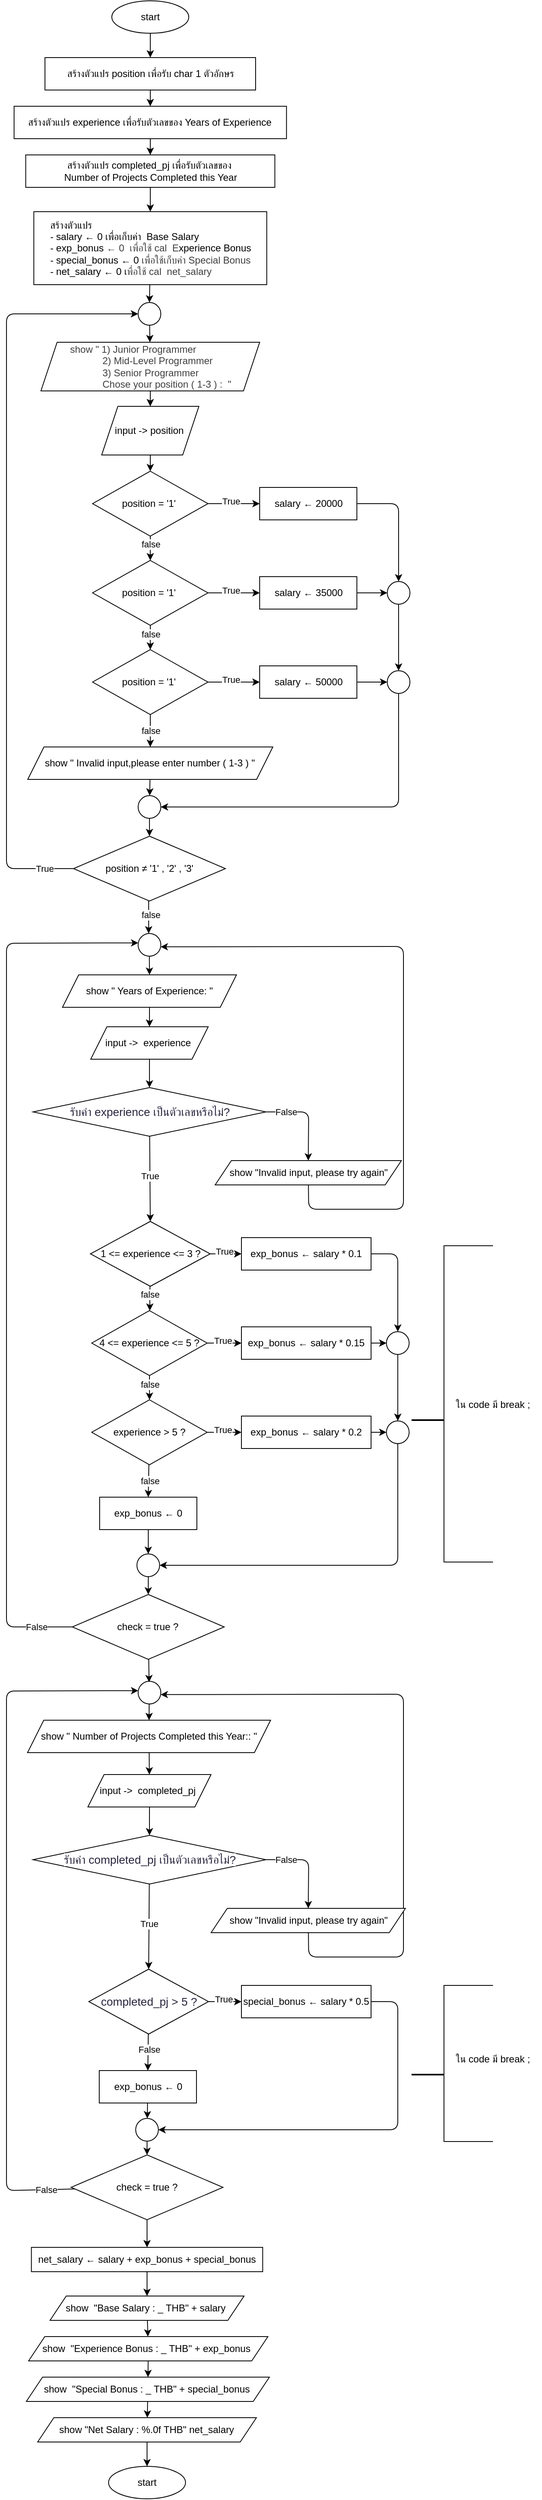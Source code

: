 <mxfile>
    <diagram id="rjmMeJDlCENXjaPgGZ8u" name="Page-1">
        <mxGraphModel dx="1001" dy="726" grid="1" gridSize="10" guides="1" tooltips="1" connect="1" arrows="1" fold="1" page="1" pageScale="1" pageWidth="850" pageHeight="1100" math="0" shadow="0">
            <root>
                <mxCell id="0"/>
                <mxCell id="1" parent="0"/>
                <mxCell id="4" value="" style="edgeStyle=none;html=1;" parent="1" source="2" target="3" edge="1">
                    <mxGeometry relative="1" as="geometry"/>
                </mxCell>
                <mxCell id="2" value="start" style="ellipse;whiteSpace=wrap;html=1;" parent="1" vertex="1">
                    <mxGeometry x="320" y="40" width="95" height="40" as="geometry"/>
                </mxCell>
                <mxCell id="6" value="" style="edgeStyle=none;html=1;" parent="1" source="3" target="5" edge="1">
                    <mxGeometry relative="1" as="geometry"/>
                </mxCell>
                <mxCell id="3" value="สร้างตัวแปร position เพื่อรับ char 1 ตัวอักษร" style="rounded=0;whiteSpace=wrap;html=1;" parent="1" vertex="1">
                    <mxGeometry x="237.5" y="110" width="260" height="40" as="geometry"/>
                </mxCell>
                <mxCell id="8" value="" style="edgeStyle=none;html=1;" parent="1" source="5" target="7" edge="1">
                    <mxGeometry relative="1" as="geometry"/>
                </mxCell>
                <mxCell id="5" value="สร้างตัวแปร e&lt;span style=&quot;color: rgb(0, 0, 0);&quot;&gt;xperience&amp;nbsp;&lt;/span&gt;เพื่อรับตัวเลขของ Years of Experience" style="rounded=0;whiteSpace=wrap;html=1;" parent="1" vertex="1">
                    <mxGeometry x="199.38" y="170" width="336.25" height="40" as="geometry"/>
                </mxCell>
                <mxCell id="11" value="" style="edgeStyle=none;html=1;" parent="1" source="7" target="10" edge="1">
                    <mxGeometry relative="1" as="geometry"/>
                </mxCell>
                <mxCell id="7" value="สร้างตัวแปร completed_pj&lt;span style=&quot;color: rgb(0, 0, 0);&quot;&gt;&amp;nbsp;&lt;/span&gt;เพื่อรับตัวเลขของ&amp;nbsp;&lt;div&gt;Number of Projects Completed this Year&lt;/div&gt;" style="rounded=0;whiteSpace=wrap;html=1;" parent="1" vertex="1">
                    <mxGeometry x="213.75" y="230" width="307.5" height="40" as="geometry"/>
                </mxCell>
                <mxCell id="13" value="" style="edgeStyle=none;html=1;entryX=0;entryY=0.5;entryDx=0;entryDy=0;" parent="1" source="10" target="14" edge="1">
                    <mxGeometry relative="1" as="geometry">
                        <mxPoint x="368" y="440" as="targetPoint"/>
                    </mxGeometry>
                </mxCell>
                <mxCell id="10" value="&lt;div style=&quot;text-align: left;&quot;&gt;&lt;span style=&quot;background-color: transparent;&quot;&gt;สร้างตัวแปร&amp;nbsp;&lt;/span&gt;&lt;/div&gt;&lt;div style=&quot;text-align: left;&quot;&gt;- salary ← 0 เพื่อเก็บค่า&amp;nbsp; Base Salary&lt;/div&gt;&lt;div style=&quot;text-align: left;&quot;&gt;- exp_bonus&amp;nbsp;&lt;span style=&quot;color: rgb(63, 63, 63); background-color: transparent;&quot;&gt;← 0&amp;nbsp;&amp;nbsp;&lt;/span&gt;&lt;span style=&quot;color: rgb(63, 63, 63); background-color: transparent;&quot;&gt;เพื่อใช้ cal&amp;nbsp; E&lt;/span&gt;&lt;span style=&quot;background-color: transparent; text-align: center; scrollbar-color: rgb(226, 226, 226) rgb(251, 251, 251); color: rgb(0, 0, 0);&quot;&gt;xperience Bonus&lt;/span&gt;&lt;/div&gt;&lt;div style=&quot;text-align: left;&quot;&gt;&lt;span style=&quot;background-color: transparent; text-align: center; scrollbar-color: rgb(226, 226, 226) rgb(251, 251, 251); color: rgb(0, 0, 0);&quot;&gt;-&amp;nbsp;special_bonus ← 0&amp;nbsp;&lt;/span&gt;&lt;span style=&quot;background-color: transparent; scrollbar-color: rgb(226, 226, 226) rgb(251, 251, 251); color: rgb(63, 63, 63);&quot;&gt;เพื่อใช้เก็บค่า Special Bonus&lt;/span&gt;&lt;/div&gt;&lt;div style=&quot;text-align: left;&quot;&gt;- net_salary ← 0 เ&lt;span style=&quot;background-color: transparent; scrollbar-color: rgb(226, 226, 226) rgb(251, 251, 251); color: rgb(63, 63, 63);&quot;&gt;พื่อใช้ cal&amp;nbsp; net_salary&lt;/span&gt;&lt;/div&gt;" style="rounded=0;whiteSpace=wrap;html=1;" parent="1" vertex="1">
                    <mxGeometry x="223.75" y="300" width="287.5" height="90" as="geometry"/>
                </mxCell>
                <mxCell id="20" value="&lt;div&gt;&lt;br&gt;&lt;/div&gt;&lt;div&gt;&lt;br&gt;&lt;/div&gt;" style="edgeStyle=none;html=1;" parent="1" source="14" target="19" edge="1">
                    <mxGeometry relative="1" as="geometry"/>
                </mxCell>
                <mxCell id="14" value="" style="ellipse;whiteSpace=wrap;html=1;aspect=fixed;direction=south;" parent="1" vertex="1">
                    <mxGeometry x="352.5" y="412" width="28" height="28" as="geometry"/>
                </mxCell>
                <mxCell id="23" value="" style="edgeStyle=none;html=1;" parent="1" source="19" target="22" edge="1">
                    <mxGeometry relative="1" as="geometry"/>
                </mxCell>
                <mxCell id="19" value="&lt;div style=&quot;color: rgb(63, 63, 63); scrollbar-color: rgb(226, 226, 226) rgb(251, 251, 251); text-align: left;&quot;&gt;show &quot; 1) Junior Programmer&amp;nbsp;&lt;/div&gt;&lt;div style=&quot;color: rgb(63, 63, 63); scrollbar-color: rgb(226, 226, 226) rgb(251, 251, 251); text-align: left;&quot;&gt;&lt;span style=&quot;color: rgb(63, 63, 63); scrollbar-color: rgb(226, 226, 226) rgb(251, 251, 251); white-space: pre;&quot;&gt;&#x9;&amp;nbsp;&lt;/span&gt;&amp;nbsp; &amp;nbsp;2) Mid-Level Programmer&lt;/div&gt;&lt;div style=&quot;color: rgb(63, 63, 63); scrollbar-color: rgb(226, 226, 226) rgb(251, 251, 251); text-align: left;&quot;&gt;&lt;span style=&quot;color: rgb(63, 63, 63); scrollbar-color: rgb(226, 226, 226) rgb(251, 251, 251); white-space: pre;&quot;&gt;&#x9;&lt;/span&gt;&amp;nbsp; &amp;nbsp;&amp;nbsp;3) Senior Programmer&amp;nbsp; &amp;nbsp;&lt;br style=&quot;color: rgb(63, 63, 63); scrollbar-color: rgb(226, 226, 226) rgb(251, 251, 251);&quot;&gt;&lt;/div&gt;&lt;div style=&quot;color: rgb(63, 63, 63); scrollbar-color: rgb(226, 226, 226) rgb(251, 251, 251); text-align: left;&quot;&gt;&lt;span style=&quot;color: rgb(63, 63, 63); scrollbar-color: rgb(226, 226, 226) rgb(251, 251, 251); white-space: pre;&quot;&gt;&#x9;&amp;nbsp;&lt;/span&gt;&amp;nbsp; &amp;nbsp;Chose your position ( 1-3 ) :&amp;nbsp;&amp;nbsp;&lt;span style=&quot;scrollbar-color: rgb(226, 226, 226) rgb(251, 251, 251); background-color: transparent; color: rgb(63, 63, 63);&quot;&gt;&quot;&lt;/span&gt;&lt;/div&gt;" style="shape=parallelogram;perimeter=parallelogramPerimeter;whiteSpace=wrap;html=1;fixedSize=1;" parent="1" vertex="1">
                    <mxGeometry x="232.51" y="461" width="270" height="60" as="geometry"/>
                </mxCell>
                <mxCell id="25" value="" style="edgeStyle=none;html=1;" parent="1" source="22" target="24" edge="1">
                    <mxGeometry relative="1" as="geometry"/>
                </mxCell>
                <mxCell id="22" value="input -&amp;gt; position&amp;nbsp;" style="shape=parallelogram;perimeter=parallelogramPerimeter;whiteSpace=wrap;html=1;fixedSize=1;" parent="1" vertex="1">
                    <mxGeometry x="307.5" y="540" width="120" height="60" as="geometry"/>
                </mxCell>
                <mxCell id="27" value="" style="edgeStyle=none;html=1;" edge="1" parent="1" source="24" target="26">
                    <mxGeometry relative="1" as="geometry"/>
                </mxCell>
                <mxCell id="28" value="True" style="edgeLabel;html=1;align=center;verticalAlign=middle;resizable=0;points=[];" vertex="1" connectable="0" parent="27">
                    <mxGeometry x="-0.121" y="3" relative="1" as="geometry">
                        <mxPoint as="offset"/>
                    </mxGeometry>
                </mxCell>
                <mxCell id="39" value="" style="edgeStyle=none;html=1;" edge="1" parent="1" source="24" target="32">
                    <mxGeometry relative="1" as="geometry"/>
                </mxCell>
                <mxCell id="24" value="position = &#39;1&#39;&amp;nbsp;" style="rhombus;whiteSpace=wrap;html=1;" parent="1" vertex="1">
                    <mxGeometry x="296.26" y="620" width="142.5" height="80" as="geometry"/>
                </mxCell>
                <mxCell id="51" style="edgeStyle=none;html=1;entryX=0;entryY=0.5;entryDx=0;entryDy=0;" edge="1" parent="1" source="26" target="46">
                    <mxGeometry relative="1" as="geometry">
                        <mxPoint x="660" y="660" as="targetPoint"/>
                        <Array as="points">
                            <mxPoint x="674" y="660"/>
                        </Array>
                    </mxGeometry>
                </mxCell>
                <mxCell id="26" value="salary ← 20000" style="whiteSpace=wrap;html=1;" vertex="1" parent="1">
                    <mxGeometry x="502.51" y="640" width="120" height="40" as="geometry"/>
                </mxCell>
                <mxCell id="30" value="" style="edgeStyle=none;html=1;" edge="1" parent="1" source="32" target="33">
                    <mxGeometry relative="1" as="geometry"/>
                </mxCell>
                <mxCell id="31" value="True" style="edgeLabel;html=1;align=center;verticalAlign=middle;resizable=0;points=[];" vertex="1" connectable="0" parent="30">
                    <mxGeometry x="-0.121" y="3" relative="1" as="geometry">
                        <mxPoint as="offset"/>
                    </mxGeometry>
                </mxCell>
                <mxCell id="38" value="" style="edgeStyle=none;html=1;" edge="1" parent="1" source="32" target="36">
                    <mxGeometry relative="1" as="geometry"/>
                </mxCell>
                <mxCell id="40" value="false" style="edgeLabel;html=1;align=center;verticalAlign=middle;resizable=0;points=[];" vertex="1" connectable="0" parent="38">
                    <mxGeometry y="1" relative="1" as="geometry">
                        <mxPoint x="-1" y="-4" as="offset"/>
                    </mxGeometry>
                </mxCell>
                <mxCell id="32" value="position = &#39;1&#39;&amp;nbsp;" style="rhombus;whiteSpace=wrap;html=1;" vertex="1" parent="1">
                    <mxGeometry x="296.26" y="730" width="142.5" height="80" as="geometry"/>
                </mxCell>
                <mxCell id="52" style="edgeStyle=none;html=1;entryX=0.5;entryY=1;entryDx=0;entryDy=0;" edge="1" parent="1" source="33" target="46">
                    <mxGeometry relative="1" as="geometry"/>
                </mxCell>
                <mxCell id="33" value="salary ← 35000" style="whiteSpace=wrap;html=1;" vertex="1" parent="1">
                    <mxGeometry x="502.51" y="750" width="120" height="40" as="geometry"/>
                </mxCell>
                <mxCell id="34" value="" style="edgeStyle=none;html=1;" edge="1" parent="1" source="36" target="37">
                    <mxGeometry relative="1" as="geometry"/>
                </mxCell>
                <mxCell id="35" value="True" style="edgeLabel;html=1;align=center;verticalAlign=middle;resizable=0;points=[];" vertex="1" connectable="0" parent="34">
                    <mxGeometry x="-0.121" y="3" relative="1" as="geometry">
                        <mxPoint as="offset"/>
                    </mxGeometry>
                </mxCell>
                <mxCell id="44" style="edgeStyle=none;html=1;entryX=0.5;entryY=0;entryDx=0;entryDy=0;" edge="1" parent="1" source="36" target="45">
                    <mxGeometry relative="1" as="geometry">
                        <mxPoint x="367.502" y="960" as="targetPoint"/>
                    </mxGeometry>
                </mxCell>
                <mxCell id="36" value="position = &#39;1&#39;&amp;nbsp;" style="rhombus;whiteSpace=wrap;html=1;" vertex="1" parent="1">
                    <mxGeometry x="296.26" y="840" width="142.5" height="80" as="geometry"/>
                </mxCell>
                <mxCell id="53" style="edgeStyle=none;html=1;" edge="1" parent="1" source="37" target="47">
                    <mxGeometry relative="1" as="geometry"/>
                </mxCell>
                <mxCell id="37" value="salary ← 50000" style="whiteSpace=wrap;html=1;" vertex="1" parent="1">
                    <mxGeometry x="502.51" y="860" width="120" height="40" as="geometry"/>
                </mxCell>
                <mxCell id="41" value="false" style="edgeLabel;html=1;align=center;verticalAlign=middle;resizable=0;points=[];" vertex="1" connectable="0" parent="1">
                    <mxGeometry x="377.51" y="831.172" as="geometry">
                        <mxPoint x="-10" y="-121" as="offset"/>
                    </mxGeometry>
                </mxCell>
                <mxCell id="42" value="false" style="edgeLabel;html=1;align=center;verticalAlign=middle;resizable=0;points=[];" vertex="1" connectable="0" parent="1">
                    <mxGeometry x="367.5" y="940.002" as="geometry"/>
                </mxCell>
                <mxCell id="50" value="" style="edgeStyle=none;html=1;" edge="1" parent="1" source="45" target="49">
                    <mxGeometry relative="1" as="geometry"/>
                </mxCell>
                <mxCell id="45" value="show &quot; Invalid input,please enter number ( 1-3 ) &quot;" style="shape=parallelogram;perimeter=parallelogramPerimeter;whiteSpace=wrap;html=1;fixedSize=1;" vertex="1" parent="1">
                    <mxGeometry x="216.26" y="960" width="302.49" height="40" as="geometry"/>
                </mxCell>
                <mxCell id="54" style="edgeStyle=none;html=1;" edge="1" parent="1" source="46" target="47">
                    <mxGeometry relative="1" as="geometry"/>
                </mxCell>
                <mxCell id="46" value="" style="ellipse;whiteSpace=wrap;html=1;aspect=fixed;direction=south;" vertex="1" parent="1">
                    <mxGeometry x="660" y="756" width="28" height="28" as="geometry"/>
                </mxCell>
                <mxCell id="55" style="edgeStyle=none;html=1;entryX=0.5;entryY=0;entryDx=0;entryDy=0;" edge="1" parent="1" source="47" target="49">
                    <mxGeometry relative="1" as="geometry">
                        <Array as="points">
                            <mxPoint x="674" y="1034"/>
                        </Array>
                    </mxGeometry>
                </mxCell>
                <mxCell id="47" value="" style="ellipse;whiteSpace=wrap;html=1;aspect=fixed;direction=south;" vertex="1" parent="1">
                    <mxGeometry x="660" y="866" width="28" height="28" as="geometry"/>
                </mxCell>
                <mxCell id="57" value="" style="edgeStyle=none;html=1;" edge="1" parent="1" source="49" target="56">
                    <mxGeometry relative="1" as="geometry"/>
                </mxCell>
                <mxCell id="49" value="" style="ellipse;whiteSpace=wrap;html=1;aspect=fixed;direction=south;" vertex="1" parent="1">
                    <mxGeometry x="352.5" y="1020" width="28" height="28" as="geometry"/>
                </mxCell>
                <mxCell id="59" style="edgeStyle=none;html=1;entryX=0.5;entryY=1;entryDx=0;entryDy=0;" edge="1" parent="1" source="56" target="14">
                    <mxGeometry relative="1" as="geometry">
                        <mxPoint x="190" y="380" as="targetPoint"/>
                        <Array as="points">
                            <mxPoint x="190" y="1110"/>
                            <mxPoint x="190" y="426"/>
                        </Array>
                    </mxGeometry>
                </mxCell>
                <mxCell id="60" value="True" style="edgeLabel;html=1;align=center;verticalAlign=middle;resizable=0;points=[];" vertex="1" connectable="0" parent="59">
                    <mxGeometry x="-0.921" relative="1" as="geometry">
                        <mxPoint as="offset"/>
                    </mxGeometry>
                </mxCell>
                <mxCell id="61" style="edgeStyle=none;html=1;entryX=0;entryY=0.5;entryDx=0;entryDy=0;" edge="1" parent="1">
                    <mxGeometry relative="1" as="geometry">
                        <mxPoint x="365.49" y="1190.0" as="targetPoint"/>
                        <mxPoint x="365.493" y="1149.999" as="sourcePoint"/>
                    </mxGeometry>
                </mxCell>
                <mxCell id="63" value="false" style="edgeLabel;html=1;align=center;verticalAlign=middle;resizable=0;points=[];" vertex="1" connectable="0" parent="61">
                    <mxGeometry x="-0.158" y="2" relative="1" as="geometry">
                        <mxPoint as="offset"/>
                    </mxGeometry>
                </mxCell>
                <mxCell id="56" value="position&amp;nbsp;&lt;span style=&quot;color: rgb(0, 0, 0);&quot;&gt;≠&lt;/span&gt;&amp;nbsp;&#39;1&#39; ,&amp;nbsp;&#39;2&#39; , &#39;3&#39;" style="rhombus;whiteSpace=wrap;html=1;" vertex="1" parent="1">
                    <mxGeometry x="272.75" y="1070" width="187.49" height="80" as="geometry"/>
                </mxCell>
                <mxCell id="71" style="edgeStyle=none;html=1;entryX=0.5;entryY=0;entryDx=0;entryDy=0;" edge="1" parent="1" source="62" target="64">
                    <mxGeometry relative="1" as="geometry"/>
                </mxCell>
                <mxCell id="62" value="" style="ellipse;whiteSpace=wrap;html=1;aspect=fixed;direction=south;rotation=10;" vertex="1" parent="1">
                    <mxGeometry x="352.49" y="1190" width="28" height="28" as="geometry"/>
                </mxCell>
                <mxCell id="68" value="" style="edgeStyle=none;html=1;" edge="1" parent="1" source="64" target="67">
                    <mxGeometry relative="1" as="geometry"/>
                </mxCell>
                <mxCell id="64" value="show &quot; Years of Experience: &quot;" style="shape=parallelogram;perimeter=parallelogramPerimeter;whiteSpace=wrap;html=1;fixedSize=1;" vertex="1" parent="1">
                    <mxGeometry x="259.13" y="1241" width="214.74" height="40" as="geometry"/>
                </mxCell>
                <mxCell id="70" value="" style="edgeStyle=none;html=1;" edge="1" parent="1" source="67" target="69">
                    <mxGeometry relative="1" as="geometry"/>
                </mxCell>
                <mxCell id="67" value="input -&amp;gt;&amp;nbsp;&lt;span style=&quot;color: rgb(0, 0, 0);&quot;&gt;&amp;nbsp;experience&lt;/span&gt;&amp;nbsp;" style="shape=parallelogram;perimeter=parallelogramPerimeter;whiteSpace=wrap;html=1;fixedSize=1;" vertex="1" parent="1">
                    <mxGeometry x="293.99" y="1305" width="145" height="40" as="geometry"/>
                </mxCell>
                <mxCell id="75" style="edgeStyle=none;html=1;entryX=0.5;entryY=0;entryDx=0;entryDy=0;" edge="1" parent="1" source="69" target="74">
                    <mxGeometry relative="1" as="geometry">
                        <Array as="points">
                            <mxPoint x="563" y="1410"/>
                        </Array>
                    </mxGeometry>
                </mxCell>
                <mxCell id="76" value="False" style="edgeLabel;html=1;align=center;verticalAlign=middle;resizable=0;points=[];" vertex="1" connectable="0" parent="75">
                    <mxGeometry x="-0.569" y="3" relative="1" as="geometry">
                        <mxPoint y="3" as="offset"/>
                    </mxGeometry>
                </mxCell>
                <mxCell id="78" style="edgeStyle=none;html=1;entryX=0.5;entryY=0;entryDx=0;entryDy=0;" edge="1" parent="1" source="69" target="84">
                    <mxGeometry relative="1" as="geometry">
                        <mxPoint x="366.505" y="1550" as="targetPoint"/>
                    </mxGeometry>
                </mxCell>
                <mxCell id="79" value="True" style="edgeLabel;html=1;align=center;verticalAlign=middle;resizable=0;points=[];" vertex="1" connectable="0" parent="78">
                    <mxGeometry x="-0.073" relative="1" as="geometry">
                        <mxPoint as="offset"/>
                    </mxGeometry>
                </mxCell>
                <mxCell id="69" value="&lt;span style=&quot;color: rgb(40, 37, 61); font-family: &amp;quot;Recursive Variable&amp;quot;, arial, sans-serif; font-size: 14px; text-wrap-mode: nowrap; background-color: rgb(255, 255, 255);&quot;&gt;รับค่า experience เป็นตัวเลขหรือไม่?&lt;/span&gt;" style="rhombus;whiteSpace=wrap;html=1;" vertex="1" parent="1">
                    <mxGeometry x="222.75" y="1380" width="287.51" height="60" as="geometry"/>
                </mxCell>
                <mxCell id="77" style="edgeStyle=none;html=1;entryX=0.5;entryY=0;entryDx=0;entryDy=0;" edge="1" parent="1" source="74" target="62">
                    <mxGeometry relative="1" as="geometry">
                        <Array as="points">
                            <mxPoint x="563" y="1530"/>
                            <mxPoint x="680" y="1530"/>
                            <mxPoint x="680" y="1206"/>
                        </Array>
                    </mxGeometry>
                </mxCell>
                <mxCell id="74" value="show &quot;Invalid input, please try again&quot;" style="shape=parallelogram;perimeter=parallelogramPerimeter;whiteSpace=wrap;html=1;fixedSize=1;" vertex="1" parent="1">
                    <mxGeometry x="447.57" y="1470" width="229.88" height="30" as="geometry"/>
                </mxCell>
                <mxCell id="81" value="" style="edgeStyle=none;html=1;" edge="1" parent="1" source="84" target="86">
                    <mxGeometry relative="1" as="geometry"/>
                </mxCell>
                <mxCell id="82" value="True" style="edgeLabel;html=1;align=center;verticalAlign=middle;resizable=0;points=[];" vertex="1" connectable="0" parent="81">
                    <mxGeometry x="-0.121" y="3" relative="1" as="geometry">
                        <mxPoint as="offset"/>
                    </mxGeometry>
                </mxCell>
                <mxCell id="83" value="" style="edgeStyle=none;html=1;" edge="1" parent="1" source="84" target="91">
                    <mxGeometry relative="1" as="geometry"/>
                </mxCell>
                <mxCell id="84" value="&lt;span style=&quot;scrollbar-color: rgb(226, 226, 226) rgb(251, 251, 251); color: rgb(0, 0, 0);&quot;&gt;1 &amp;lt;= experience&lt;/span&gt;&lt;span style=&quot;color: rgb(0, 0, 0);&quot;&gt;&amp;nbsp;&amp;lt;= 3&lt;/span&gt;&amp;nbsp;?" style="rhombus;whiteSpace=wrap;html=1;" vertex="1" parent="1">
                    <mxGeometry x="293.62" y="1545" width="147.76" height="80" as="geometry"/>
                </mxCell>
                <mxCell id="85" style="edgeStyle=none;html=1;entryX=0;entryY=0.5;entryDx=0;entryDy=0;" edge="1" parent="1" source="86" target="103">
                    <mxGeometry relative="1" as="geometry">
                        <mxPoint x="659" y="1585" as="targetPoint"/>
                        <Array as="points">
                            <mxPoint x="673" y="1585"/>
                        </Array>
                    </mxGeometry>
                </mxCell>
                <mxCell id="86" value="&lt;span style=&quot;scrollbar-color: rgb(226, 226, 226) rgb(251, 251, 251); color: rgb(0, 0, 0);&quot;&gt;exp_bonus&lt;/span&gt;&lt;span style=&quot;color: rgb(0, 0, 0);&quot;&gt;&amp;nbsp;← salary * 0.1&lt;/span&gt;" style="whiteSpace=wrap;html=1;" vertex="1" parent="1">
                    <mxGeometry x="480" y="1565" width="160" height="40" as="geometry"/>
                </mxCell>
                <mxCell id="87" value="" style="edgeStyle=none;html=1;" edge="1" parent="1" source="91" target="93">
                    <mxGeometry relative="1" as="geometry"/>
                </mxCell>
                <mxCell id="88" value="True" style="edgeLabel;html=1;align=center;verticalAlign=middle;resizable=0;points=[];" vertex="1" connectable="0" parent="87">
                    <mxGeometry x="-0.121" y="3" relative="1" as="geometry">
                        <mxPoint as="offset"/>
                    </mxGeometry>
                </mxCell>
                <mxCell id="89" value="" style="edgeStyle=none;html=1;" edge="1" parent="1" source="91" target="97">
                    <mxGeometry relative="1" as="geometry"/>
                </mxCell>
                <mxCell id="90" value="false" style="edgeLabel;html=1;align=center;verticalAlign=middle;resizable=0;points=[];" vertex="1" connectable="0" parent="89">
                    <mxGeometry y="1" relative="1" as="geometry">
                        <mxPoint x="-1" y="-4" as="offset"/>
                    </mxGeometry>
                </mxCell>
                <mxCell id="91" value="&lt;span style=&quot;scrollbar-color: rgb(226, 226, 226) rgb(251, 251, 251); color: rgb(0, 0, 0);&quot;&gt;4 &amp;lt;= experience&lt;/span&gt;&lt;span style=&quot;scrollbar-color: rgb(226, 226, 226) rgb(251, 251, 251); color: rgb(0, 0, 0);&quot;&gt;&amp;nbsp;&amp;lt;= 5&lt;/span&gt;&lt;span style=&quot;color: rgb(0, 0, 0);&quot;&gt;&amp;nbsp;?&lt;/span&gt;" style="rhombus;whiteSpace=wrap;html=1;" vertex="1" parent="1">
                    <mxGeometry x="295.26" y="1655" width="142.5" height="80" as="geometry"/>
                </mxCell>
                <mxCell id="92" style="edgeStyle=none;html=1;entryX=0.5;entryY=1;entryDx=0;entryDy=0;" edge="1" parent="1" source="93" target="103">
                    <mxGeometry relative="1" as="geometry"/>
                </mxCell>
                <mxCell id="93" value="&lt;span style=&quot;scrollbar-color: rgb(226, 226, 226) rgb(251, 251, 251); color: rgb(0, 0, 0);&quot;&gt;exp_bonus&lt;/span&gt;&lt;span style=&quot;color: rgb(0, 0, 0);&quot;&gt;&amp;nbsp;← salary * 0.15&lt;/span&gt;" style="whiteSpace=wrap;html=1;" vertex="1" parent="1">
                    <mxGeometry x="480" y="1675" width="160" height="40" as="geometry"/>
                </mxCell>
                <mxCell id="94" value="" style="edgeStyle=none;html=1;" edge="1" parent="1" source="97" target="99">
                    <mxGeometry relative="1" as="geometry"/>
                </mxCell>
                <mxCell id="95" value="True" style="edgeLabel;html=1;align=center;verticalAlign=middle;resizable=0;points=[];" vertex="1" connectable="0" parent="94">
                    <mxGeometry x="-0.121" y="3" relative="1" as="geometry">
                        <mxPoint as="offset"/>
                    </mxGeometry>
                </mxCell>
                <mxCell id="96" style="edgeStyle=none;html=1;entryX=0.5;entryY=0;entryDx=0;entryDy=0;" edge="1" parent="1" source="97" target="105">
                    <mxGeometry relative="1" as="geometry">
                        <mxPoint x="367" y="1885" as="targetPoint"/>
                    </mxGeometry>
                </mxCell>
                <mxCell id="97" value="&lt;span style=&quot;scrollbar-color: rgb(226, 226, 226) rgb(251, 251, 251); color: rgb(0, 0, 0);&quot;&gt;experience &amp;gt;&lt;/span&gt;&lt;span style=&quot;scrollbar-color: rgb(226, 226, 226) rgb(251, 251, 251); color: rgb(0, 0, 0);&quot;&gt;&amp;nbsp;5&lt;/span&gt;&lt;span style=&quot;color: rgb(0, 0, 0);&quot;&gt;&amp;nbsp;?&lt;/span&gt;" style="rhombus;whiteSpace=wrap;html=1;" vertex="1" parent="1">
                    <mxGeometry x="295.26" y="1765" width="142.5" height="80" as="geometry"/>
                </mxCell>
                <mxCell id="98" style="edgeStyle=none;html=1;" edge="1" parent="1" source="99" target="104">
                    <mxGeometry relative="1" as="geometry"/>
                </mxCell>
                <mxCell id="99" value="&lt;span style=&quot;color: rgb(0, 0, 0);&quot;&gt;exp_bonus&lt;/span&gt;&amp;nbsp;← salary * 0.2" style="whiteSpace=wrap;html=1;" vertex="1" parent="1">
                    <mxGeometry x="480" y="1785" width="160" height="40" as="geometry"/>
                </mxCell>
                <mxCell id="100" value="false" style="edgeLabel;html=1;align=center;verticalAlign=middle;resizable=0;points=[];" vertex="1" connectable="0" parent="1">
                    <mxGeometry x="376.51" y="1756.172" as="geometry">
                        <mxPoint x="-10" y="-121" as="offset"/>
                    </mxGeometry>
                </mxCell>
                <mxCell id="101" value="false" style="edgeLabel;html=1;align=center;verticalAlign=middle;resizable=0;points=[];" vertex="1" connectable="0" parent="1">
                    <mxGeometry x="366.5" y="1865.002" as="geometry"/>
                </mxCell>
                <mxCell id="102" style="edgeStyle=none;html=1;" edge="1" parent="1" source="103" target="104">
                    <mxGeometry relative="1" as="geometry"/>
                </mxCell>
                <mxCell id="103" value="" style="ellipse;whiteSpace=wrap;html=1;aspect=fixed;direction=south;" vertex="1" parent="1">
                    <mxGeometry x="659" y="1681" width="28" height="28" as="geometry"/>
                </mxCell>
                <mxCell id="108" style="edgeStyle=none;html=1;entryX=0.5;entryY=0;entryDx=0;entryDy=0;" edge="1" parent="1" source="104" target="106">
                    <mxGeometry relative="1" as="geometry">
                        <Array as="points">
                            <mxPoint x="673" y="1969"/>
                        </Array>
                    </mxGeometry>
                </mxCell>
                <mxCell id="104" value="" style="ellipse;whiteSpace=wrap;html=1;aspect=fixed;direction=south;" vertex="1" parent="1">
                    <mxGeometry x="659" y="1791" width="28" height="28" as="geometry"/>
                </mxCell>
                <mxCell id="109" value="" style="edgeStyle=none;html=1;" edge="1" parent="1" source="105" target="106">
                    <mxGeometry relative="1" as="geometry"/>
                </mxCell>
                <mxCell id="105" value="exp_bonus ← 0" style="whiteSpace=wrap;html=1;" vertex="1" parent="1">
                    <mxGeometry x="305" y="1885" width="120" height="40" as="geometry"/>
                </mxCell>
                <mxCell id="111" value="" style="edgeStyle=none;html=1;" edge="1" parent="1" source="106" target="110">
                    <mxGeometry relative="1" as="geometry"/>
                </mxCell>
                <mxCell id="106" value="" style="ellipse;whiteSpace=wrap;html=1;aspect=fixed;direction=south;" vertex="1" parent="1">
                    <mxGeometry x="351" y="1955" width="28" height="28" as="geometry"/>
                </mxCell>
                <mxCell id="112" style="edgeStyle=none;html=1;entryX=0.5;entryY=1;entryDx=0;entryDy=0;" edge="1" parent="1" source="110" target="62">
                    <mxGeometry relative="1" as="geometry">
                        <Array as="points">
                            <mxPoint x="190" y="2045"/>
                            <mxPoint x="190" y="1202"/>
                        </Array>
                    </mxGeometry>
                </mxCell>
                <mxCell id="113" value="False" style="edgeLabel;html=1;align=center;verticalAlign=middle;resizable=0;points=[];" vertex="1" connectable="0" parent="112">
                    <mxGeometry x="-0.917" y="4" relative="1" as="geometry">
                        <mxPoint y="-4" as="offset"/>
                    </mxGeometry>
                </mxCell>
                <mxCell id="207" style="edgeStyle=none;html=1;entryX=0.052;entryY=0.596;entryDx=0;entryDy=0;entryPerimeter=0;" edge="1" parent="1" source="110" target="161">
                    <mxGeometry relative="1" as="geometry"/>
                </mxCell>
                <mxCell id="110" value="&lt;span style=&quot;color: rgb(0, 0, 0);&quot;&gt;check = true ?&lt;/span&gt;" style="rhombus;whiteSpace=wrap;html=1;" vertex="1" parent="1">
                    <mxGeometry x="271.26" y="2005" width="187.49" height="80" as="geometry"/>
                </mxCell>
                <mxCell id="160" style="edgeStyle=none;html=1;entryX=0.5;entryY=0;entryDx=0;entryDy=0;" edge="1" parent="1" source="161" target="163">
                    <mxGeometry relative="1" as="geometry"/>
                </mxCell>
                <mxCell id="161" value="" style="ellipse;whiteSpace=wrap;html=1;aspect=fixed;direction=south;rotation=10;" vertex="1" parent="1">
                    <mxGeometry x="352.49" y="2112" width="28" height="28" as="geometry"/>
                </mxCell>
                <mxCell id="162" value="" style="edgeStyle=none;html=1;" edge="1" parent="1" source="163" target="165">
                    <mxGeometry relative="1" as="geometry"/>
                </mxCell>
                <mxCell id="163" value="show &quot; Number of Projects Completed this Year:: &quot;" style="shape=parallelogram;perimeter=parallelogramPerimeter;whiteSpace=wrap;html=1;fixedSize=1;" vertex="1" parent="1">
                    <mxGeometry x="216" y="2160" width="300" height="40" as="geometry"/>
                </mxCell>
                <mxCell id="164" value="" style="edgeStyle=none;html=1;" edge="1" parent="1" source="165" target="170">
                    <mxGeometry relative="1" as="geometry"/>
                </mxCell>
                <mxCell id="165" value="input -&amp;gt;&amp;nbsp;&lt;span style=&quot;color: rgb(0, 0, 0);&quot;&gt;&amp;nbsp;completed_pj&lt;/span&gt;&amp;nbsp;" style="shape=parallelogram;perimeter=parallelogramPerimeter;whiteSpace=wrap;html=1;fixedSize=1;" vertex="1" parent="1">
                    <mxGeometry x="290.49" y="2227" width="151.99" height="40" as="geometry"/>
                </mxCell>
                <mxCell id="166" style="edgeStyle=none;html=1;entryX=0.5;entryY=0;entryDx=0;entryDy=0;" edge="1" parent="1" source="170" target="172">
                    <mxGeometry relative="1" as="geometry">
                        <Array as="points">
                            <mxPoint x="563" y="2332"/>
                        </Array>
                    </mxGeometry>
                </mxCell>
                <mxCell id="167" value="False" style="edgeLabel;html=1;align=center;verticalAlign=middle;resizable=0;points=[];" vertex="1" connectable="0" parent="166">
                    <mxGeometry x="-0.569" y="3" relative="1" as="geometry">
                        <mxPoint y="3" as="offset"/>
                    </mxGeometry>
                </mxCell>
                <mxCell id="168" style="edgeStyle=none;html=1;entryX=0.5;entryY=0;entryDx=0;entryDy=0;" edge="1" parent="1" source="170" target="176">
                    <mxGeometry relative="1" as="geometry">
                        <mxPoint x="366.505" y="2472" as="targetPoint"/>
                    </mxGeometry>
                </mxCell>
                <mxCell id="169" value="True" style="edgeLabel;html=1;align=center;verticalAlign=middle;resizable=0;points=[];" vertex="1" connectable="0" parent="168">
                    <mxGeometry x="-0.073" relative="1" as="geometry">
                        <mxPoint as="offset"/>
                    </mxGeometry>
                </mxCell>
                <mxCell id="170" value="&lt;span style=&quot;color: rgb(40, 37, 61); font-family: &amp;quot;Recursive Variable&amp;quot;, arial, sans-serif; font-size: 14px; text-wrap-mode: nowrap; background-color: rgb(255, 255, 255);&quot;&gt;รับค่า completed_pj เป็นตัวเลขหรือไม่?&lt;/span&gt;" style="rhombus;whiteSpace=wrap;html=1;" vertex="1" parent="1">
                    <mxGeometry x="222.75" y="2302" width="287.51" height="60" as="geometry"/>
                </mxCell>
                <mxCell id="171" style="edgeStyle=none;html=1;entryX=0.5;entryY=0;entryDx=0;entryDy=0;" edge="1" parent="1" source="172" target="161">
                    <mxGeometry relative="1" as="geometry">
                        <Array as="points">
                            <mxPoint x="563" y="2452"/>
                            <mxPoint x="680" y="2452"/>
                            <mxPoint x="680" y="2128"/>
                        </Array>
                    </mxGeometry>
                </mxCell>
                <mxCell id="172" value="show &quot;Invalid input, please try again&quot;" style="shape=parallelogram;perimeter=parallelogramPerimeter;whiteSpace=wrap;html=1;fixedSize=1;" vertex="1" parent="1">
                    <mxGeometry x="442.57" y="2392" width="239.88" height="30" as="geometry"/>
                </mxCell>
                <mxCell id="173" value="" style="edgeStyle=none;html=1;" edge="1" parent="1" source="176" target="178">
                    <mxGeometry relative="1" as="geometry"/>
                </mxCell>
                <mxCell id="174" value="True" style="edgeLabel;html=1;align=center;verticalAlign=middle;resizable=0;points=[];" vertex="1" connectable="0" parent="173">
                    <mxGeometry x="-0.121" y="3" relative="1" as="geometry">
                        <mxPoint as="offset"/>
                    </mxGeometry>
                </mxCell>
                <mxCell id="175" value="" style="edgeStyle=none;html=1;entryX=0.5;entryY=0;entryDx=0;entryDy=0;" edge="1" parent="1" source="176" target="199">
                    <mxGeometry relative="1" as="geometry">
                        <mxPoint x="366.868" y="2577.201" as="targetPoint"/>
                    </mxGeometry>
                </mxCell>
                <mxCell id="208" value="False" style="edgeLabel;html=1;align=center;verticalAlign=middle;resizable=0;points=[];" vertex="1" connectable="0" parent="175">
                    <mxGeometry x="-0.183" y="1" relative="1" as="geometry">
                        <mxPoint as="offset"/>
                    </mxGeometry>
                </mxCell>
                <mxCell id="176" value="&lt;span style=&quot;color: rgb(40, 37, 61); font-family: &amp;quot;Recursive Variable&amp;quot;, arial, sans-serif; font-size: 14px; text-wrap-mode: nowrap; background-color: rgb(255, 255, 255);&quot;&gt;completed_pj &amp;gt; 5 ?&lt;/span&gt;" style="rhombus;whiteSpace=wrap;html=1;" vertex="1" parent="1">
                    <mxGeometry x="291.62" y="2467" width="147.76" height="80" as="geometry"/>
                </mxCell>
                <mxCell id="177" style="edgeStyle=none;html=1;entryX=0.5;entryY=0;entryDx=0;entryDy=0;" edge="1" parent="1" source="178" target="201">
                    <mxGeometry relative="1" as="geometry">
                        <mxPoint x="673" y="2603" as="targetPoint"/>
                        <Array as="points">
                            <mxPoint x="673" y="2507"/>
                            <mxPoint x="673" y="2665"/>
                        </Array>
                    </mxGeometry>
                </mxCell>
                <mxCell id="178" value="&lt;span style=&quot;scrollbar-color: rgb(226, 226, 226) rgb(251, 251, 251); color: rgb(0, 0, 0);&quot;&gt;special_bonus&lt;/span&gt;&lt;span style=&quot;color: rgb(0, 0, 0);&quot;&gt;&amp;nbsp;← salary * 0.5&lt;/span&gt;" style="whiteSpace=wrap;html=1;" vertex="1" parent="1">
                    <mxGeometry x="480" y="2487" width="160" height="40" as="geometry"/>
                </mxCell>
                <mxCell id="198" value="" style="edgeStyle=none;html=1;" edge="1" parent="1" source="199" target="201">
                    <mxGeometry relative="1" as="geometry"/>
                </mxCell>
                <mxCell id="199" value="exp_bonus ← 0" style="whiteSpace=wrap;html=1;" vertex="1" parent="1">
                    <mxGeometry x="304.51" y="2592" width="120" height="40" as="geometry"/>
                </mxCell>
                <mxCell id="200" value="" style="edgeStyle=none;html=1;" edge="1" parent="1" source="201" target="204">
                    <mxGeometry relative="1" as="geometry"/>
                </mxCell>
                <mxCell id="201" value="" style="ellipse;whiteSpace=wrap;html=1;aspect=fixed;direction=south;" vertex="1" parent="1">
                    <mxGeometry x="349.5" y="2651" width="28" height="28" as="geometry"/>
                </mxCell>
                <mxCell id="202" style="edgeStyle=none;html=1;entryX=0.5;entryY=1;entryDx=0;entryDy=0;" edge="1" parent="1" source="204" target="161">
                    <mxGeometry relative="1" as="geometry">
                        <Array as="points">
                            <mxPoint x="190" y="2740"/>
                            <mxPoint x="190" y="2124"/>
                        </Array>
                    </mxGeometry>
                </mxCell>
                <mxCell id="203" value="False" style="edgeLabel;html=1;align=center;verticalAlign=middle;resizable=0;points=[];" vertex="1" connectable="0" parent="202">
                    <mxGeometry x="-0.917" y="4" relative="1" as="geometry">
                        <mxPoint y="-4" as="offset"/>
                    </mxGeometry>
                </mxCell>
                <mxCell id="210" value="" style="edgeStyle=none;html=1;" edge="1" parent="1" source="204" target="209">
                    <mxGeometry relative="1" as="geometry"/>
                </mxCell>
                <mxCell id="204" value="check = true ?" style="rhombus;whiteSpace=wrap;html=1;" vertex="1" parent="1">
                    <mxGeometry x="269.75" y="2696" width="187.49" height="80" as="geometry"/>
                </mxCell>
                <mxCell id="212" style="edgeStyle=none;html=1;" edge="1" parent="1" source="209" target="211">
                    <mxGeometry relative="1" as="geometry"/>
                </mxCell>
                <mxCell id="209" value="net_salary ← salary + exp_bonus + special_bonus" style="whiteSpace=wrap;html=1;" vertex="1" parent="1">
                    <mxGeometry x="220.76" y="2810" width="285.48" height="30" as="geometry"/>
                </mxCell>
                <mxCell id="214" value="" style="edgeStyle=none;html=1;" edge="1" parent="1" source="211" target="213">
                    <mxGeometry relative="1" as="geometry"/>
                </mxCell>
                <mxCell id="211" value="&lt;span style=&quot;color: rgb(0, 0, 0);&quot;&gt;show&lt;/span&gt;&amp;nbsp;&lt;span style=&quot;color: rgb(0, 0, 0);&quot;&gt;&amp;nbsp;&quot;Base Salary : _ THB&quot; +&amp;nbsp;&lt;/span&gt;&lt;span style=&quot;color: rgb(0, 0, 0);&quot;&gt;salary&lt;/span&gt;&amp;nbsp;" style="shape=parallelogram;perimeter=parallelogramPerimeter;whiteSpace=wrap;html=1;fixedSize=1;" vertex="1" parent="1">
                    <mxGeometry x="243.75" y="2870" width="239.49" height="30" as="geometry"/>
                </mxCell>
                <mxCell id="216" value="" style="edgeStyle=none;html=1;" edge="1" parent="1" source="213" target="215">
                    <mxGeometry relative="1" as="geometry"/>
                </mxCell>
                <mxCell id="213" value="&lt;span style=&quot;color: rgb(0, 0, 0);&quot;&gt;show&lt;/span&gt;&amp;nbsp;&lt;span style=&quot;color: rgb(0, 0, 0);&quot;&gt;&amp;nbsp;&quot;Experience Bonus : _ THB&quot; +&amp;nbsp;&lt;/span&gt;&lt;span style=&quot;color: rgb(0, 0, 0);&quot;&gt;exp_bonus&lt;/span&gt;&amp;nbsp;" style="shape=parallelogram;perimeter=parallelogramPerimeter;whiteSpace=wrap;html=1;fixedSize=1;" vertex="1" parent="1">
                    <mxGeometry x="217.31" y="2920" width="295.39" height="30" as="geometry"/>
                </mxCell>
                <mxCell id="218" value="" style="edgeStyle=none;html=1;" edge="1" parent="1" source="215" target="217">
                    <mxGeometry relative="1" as="geometry"/>
                </mxCell>
                <mxCell id="215" value="&lt;span style=&quot;color: rgb(0, 0, 0);&quot;&gt;show&lt;/span&gt;&amp;nbsp;&lt;span style=&quot;color: rgb(0, 0, 0);&quot;&gt;&amp;nbsp;&quot;Special Bonus : _ THB&quot; +&amp;nbsp;&lt;/span&gt;&lt;span style=&quot;color: rgb(0, 0, 0);&quot;&gt;special_bonus&lt;/span&gt;&amp;nbsp;" style="shape=parallelogram;perimeter=parallelogramPerimeter;whiteSpace=wrap;html=1;fixedSize=1;" vertex="1" parent="1">
                    <mxGeometry x="214.51" y="2970" width="300" height="30" as="geometry"/>
                </mxCell>
                <mxCell id="220" style="edgeStyle=none;html=1;" edge="1" parent="1" source="217" target="219">
                    <mxGeometry relative="1" as="geometry"/>
                </mxCell>
                <mxCell id="217" value="show &quot;Net Salary : %.0f THB&quot;&lt;span style=&quot;color: rgb(0, 0, 0);&quot;&gt;&amp;nbsp;&lt;/span&gt;&lt;span style=&quot;color: rgb(0, 0, 0);&quot;&gt;net_salary&lt;/span&gt;" style="shape=parallelogram;perimeter=parallelogramPerimeter;whiteSpace=wrap;html=1;fixedSize=1;" vertex="1" parent="1">
                    <mxGeometry x="228.49" y="3020" width="270" height="30" as="geometry"/>
                </mxCell>
                <mxCell id="219" value="start" style="ellipse;whiteSpace=wrap;html=1;" vertex="1" parent="1">
                    <mxGeometry x="316" y="3080" width="95" height="40" as="geometry"/>
                </mxCell>
                <mxCell id="221" value="" style="shape=partialRectangle;whiteSpace=wrap;html=1;bottom=1;right=1;left=1;top=0;fillColor=none;routingCenterX=-0.5;rotation=90;" vertex="1" parent="1">
                    <mxGeometry x="565" y="1740" width="390" height="60" as="geometry"/>
                </mxCell>
                <mxCell id="222" value="ใน code มี break ;" style="text;html=1;align=center;verticalAlign=middle;resizable=0;points=[];autosize=1;strokeColor=none;fillColor=none;" vertex="1" parent="1">
                    <mxGeometry x="730" y="1756.17" width="120" height="30" as="geometry"/>
                </mxCell>
                <mxCell id="224" value="" style="line;strokeWidth=2;html=1;" vertex="1" parent="1">
                    <mxGeometry x="690" y="1785" width="40" height="10" as="geometry"/>
                </mxCell>
                <mxCell id="227" value="" style="shape=partialRectangle;whiteSpace=wrap;html=1;bottom=1;right=1;left=1;top=0;fillColor=none;routingCenterX=-0.5;rotation=90;" vertex="1" parent="1">
                    <mxGeometry x="663.75" y="2553.25" width="192.5" height="60" as="geometry"/>
                </mxCell>
                <mxCell id="228" value="ใน code มี break ;" style="text;html=1;align=center;verticalAlign=middle;resizable=0;points=[];autosize=1;strokeColor=none;fillColor=none;" vertex="1" parent="1">
                    <mxGeometry x="730" y="2563.17" width="120" height="30" as="geometry"/>
                </mxCell>
                <mxCell id="229" value="" style="line;strokeWidth=2;html=1;" vertex="1" parent="1">
                    <mxGeometry x="690" y="2592" width="40" height="10" as="geometry"/>
                </mxCell>
            </root>
        </mxGraphModel>
    </diagram>
</mxfile>